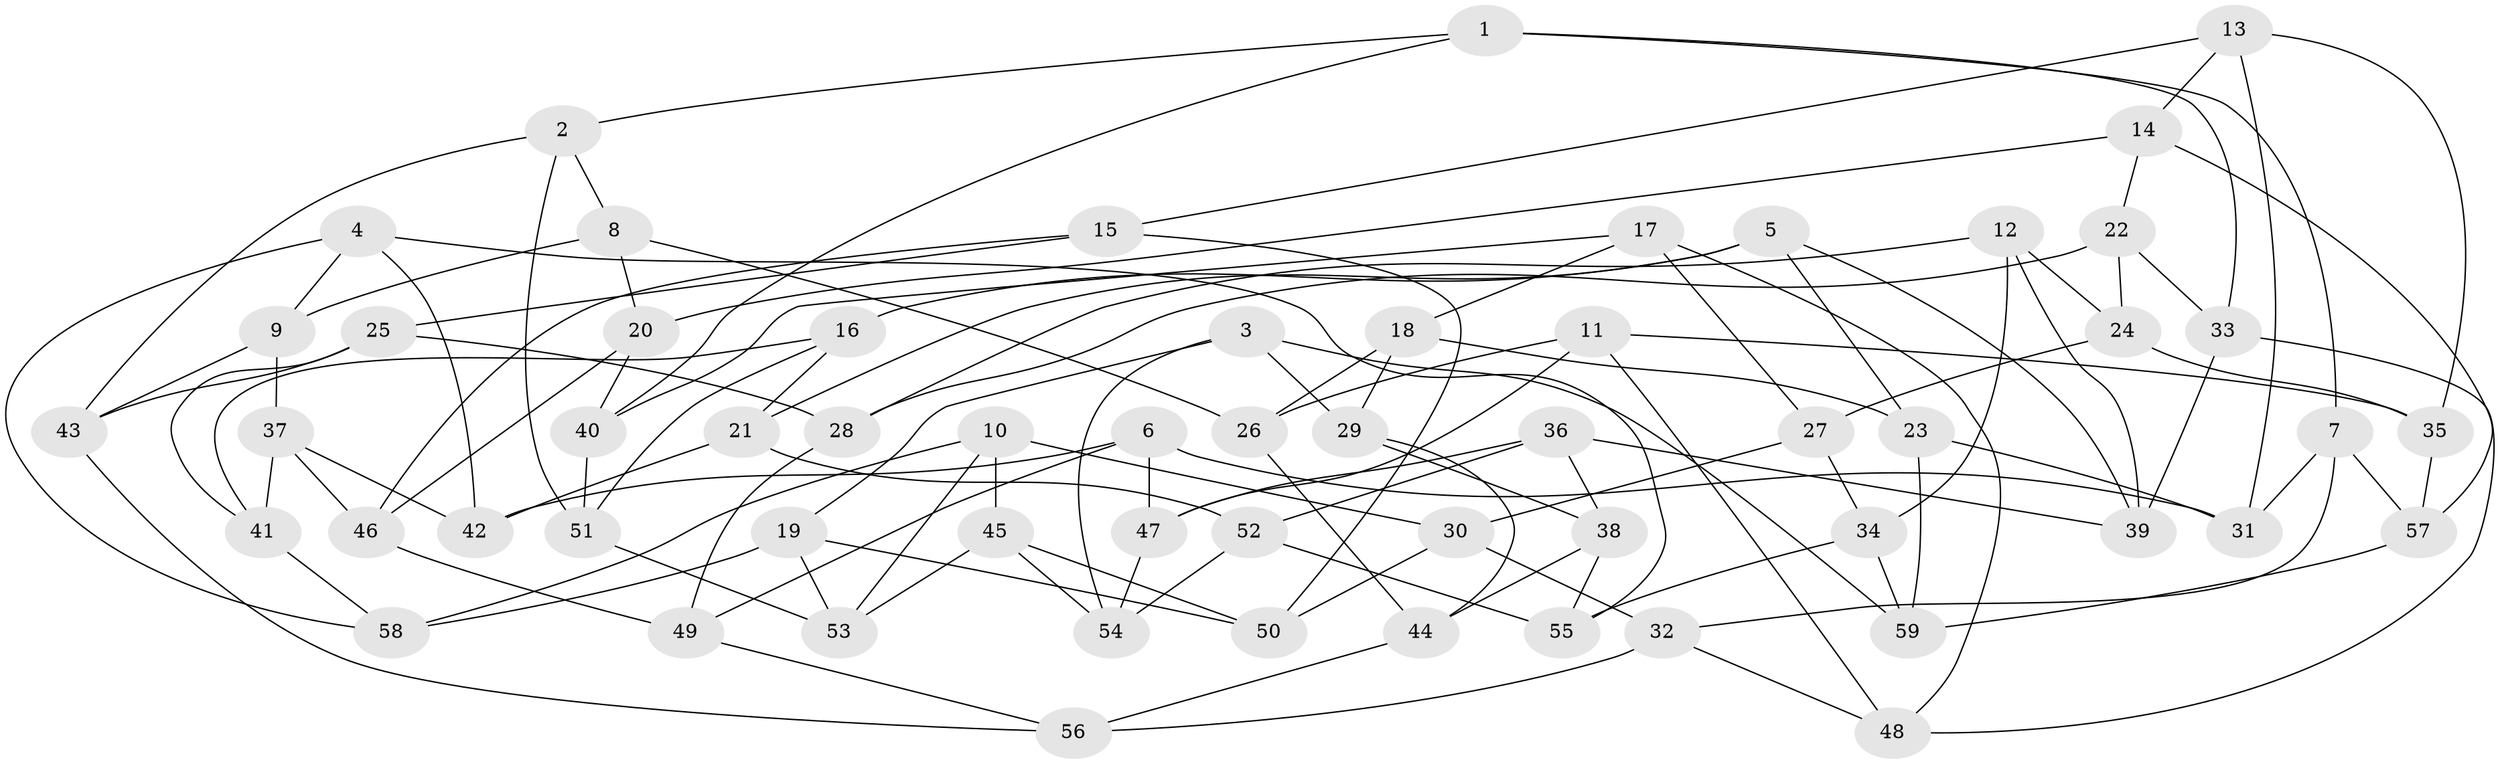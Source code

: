 // Generated by graph-tools (version 1.1) at 2025/50/03/09/25 03:50:55]
// undirected, 59 vertices, 118 edges
graph export_dot {
graph [start="1"]
  node [color=gray90,style=filled];
  1;
  2;
  3;
  4;
  5;
  6;
  7;
  8;
  9;
  10;
  11;
  12;
  13;
  14;
  15;
  16;
  17;
  18;
  19;
  20;
  21;
  22;
  23;
  24;
  25;
  26;
  27;
  28;
  29;
  30;
  31;
  32;
  33;
  34;
  35;
  36;
  37;
  38;
  39;
  40;
  41;
  42;
  43;
  44;
  45;
  46;
  47;
  48;
  49;
  50;
  51;
  52;
  53;
  54;
  55;
  56;
  57;
  58;
  59;
  1 -- 33;
  1 -- 2;
  1 -- 7;
  1 -- 40;
  2 -- 8;
  2 -- 51;
  2 -- 43;
  3 -- 59;
  3 -- 54;
  3 -- 19;
  3 -- 29;
  4 -- 42;
  4 -- 9;
  4 -- 58;
  4 -- 55;
  5 -- 16;
  5 -- 23;
  5 -- 21;
  5 -- 39;
  6 -- 49;
  6 -- 42;
  6 -- 47;
  6 -- 31;
  7 -- 32;
  7 -- 57;
  7 -- 31;
  8 -- 20;
  8 -- 9;
  8 -- 26;
  9 -- 43;
  9 -- 37;
  10 -- 30;
  10 -- 45;
  10 -- 58;
  10 -- 53;
  11 -- 35;
  11 -- 48;
  11 -- 47;
  11 -- 26;
  12 -- 39;
  12 -- 28;
  12 -- 24;
  12 -- 34;
  13 -- 31;
  13 -- 35;
  13 -- 15;
  13 -- 14;
  14 -- 57;
  14 -- 20;
  14 -- 22;
  15 -- 50;
  15 -- 25;
  15 -- 46;
  16 -- 51;
  16 -- 41;
  16 -- 21;
  17 -- 48;
  17 -- 27;
  17 -- 40;
  17 -- 18;
  18 -- 29;
  18 -- 23;
  18 -- 26;
  19 -- 53;
  19 -- 58;
  19 -- 50;
  20 -- 40;
  20 -- 46;
  21 -- 52;
  21 -- 42;
  22 -- 33;
  22 -- 28;
  22 -- 24;
  23 -- 59;
  23 -- 31;
  24 -- 35;
  24 -- 27;
  25 -- 28;
  25 -- 41;
  25 -- 43;
  26 -- 44;
  27 -- 30;
  27 -- 34;
  28 -- 49;
  29 -- 44;
  29 -- 38;
  30 -- 32;
  30 -- 50;
  32 -- 56;
  32 -- 48;
  33 -- 48;
  33 -- 39;
  34 -- 55;
  34 -- 59;
  35 -- 57;
  36 -- 47;
  36 -- 52;
  36 -- 38;
  36 -- 39;
  37 -- 46;
  37 -- 41;
  37 -- 42;
  38 -- 44;
  38 -- 55;
  40 -- 51;
  41 -- 58;
  43 -- 56;
  44 -- 56;
  45 -- 53;
  45 -- 50;
  45 -- 54;
  46 -- 49;
  47 -- 54;
  49 -- 56;
  51 -- 53;
  52 -- 55;
  52 -- 54;
  57 -- 59;
}
